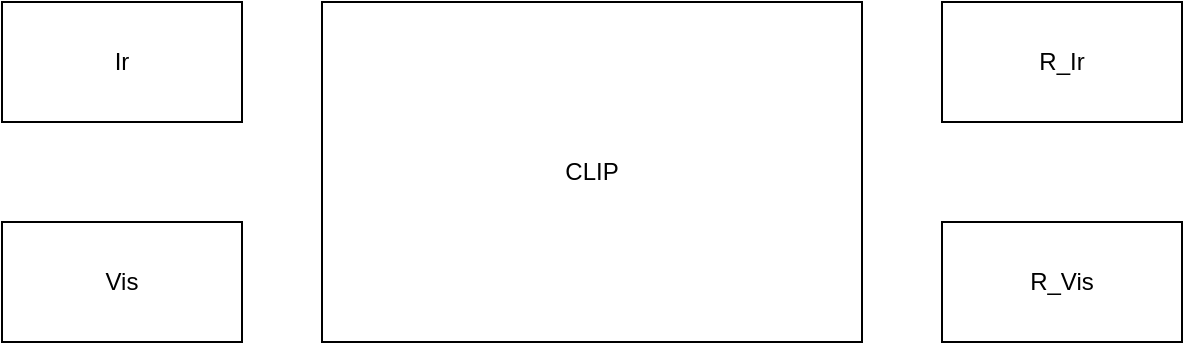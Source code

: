 <mxfile version="28.0.9">
  <diagram name="第 1 页" id="RGmQroDqB4q25eG4RAZ-">
    <mxGraphModel dx="1188" dy="619" grid="1" gridSize="10" guides="1" tooltips="1" connect="1" arrows="1" fold="1" page="1" pageScale="1" pageWidth="827" pageHeight="1169" math="0" shadow="0">
      <root>
        <mxCell id="0" />
        <mxCell id="1" parent="0" />
        <mxCell id="z1M0OQx9W_4h6v7R4tWv-1" value="Ir" style="rounded=0;whiteSpace=wrap;html=1;" parent="1" vertex="1">
          <mxGeometry x="130" y="90" width="120" height="60" as="geometry" />
        </mxCell>
        <mxCell id="z1M0OQx9W_4h6v7R4tWv-2" value="Vis" style="rounded=0;whiteSpace=wrap;html=1;" parent="1" vertex="1">
          <mxGeometry x="130" y="200" width="120" height="60" as="geometry" />
        </mxCell>
        <mxCell id="z1M0OQx9W_4h6v7R4tWv-3" value="CLIP" style="rounded=0;whiteSpace=wrap;html=1;" parent="1" vertex="1">
          <mxGeometry x="290" y="90" width="270" height="170" as="geometry" />
        </mxCell>
        <mxCell id="apzaDOFgVWmtc9umwQRF-1" value="R_Ir" style="rounded=0;whiteSpace=wrap;html=1;" vertex="1" parent="1">
          <mxGeometry x="600" y="90" width="120" height="60" as="geometry" />
        </mxCell>
        <mxCell id="apzaDOFgVWmtc9umwQRF-2" value="R_Vis" style="rounded=0;whiteSpace=wrap;html=1;" vertex="1" parent="1">
          <mxGeometry x="600" y="200" width="120" height="60" as="geometry" />
        </mxCell>
      </root>
    </mxGraphModel>
  </diagram>
</mxfile>
